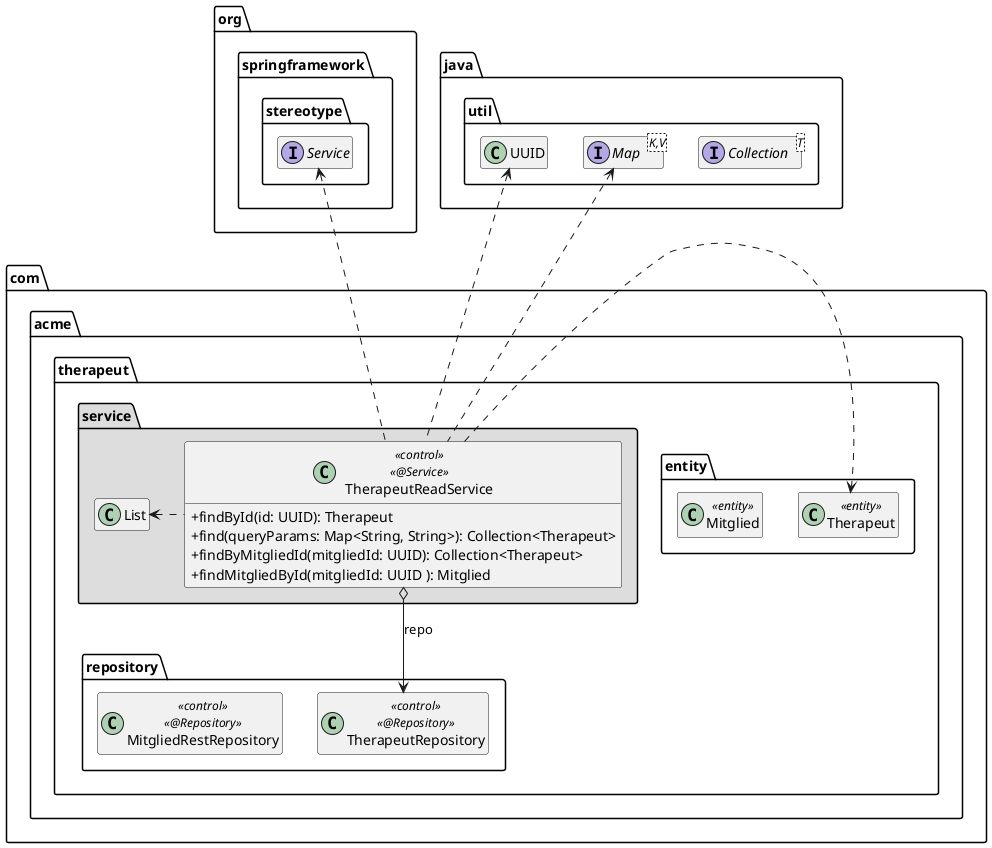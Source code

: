 @startuml TherapeutReadService

skinparam classAttributeIconSize 0

package org.springframework.stereotype {
    interface Service
}

package java.util {
    interface Collection<T>
    interface Map<K,V>
    class UUID

    UUID .left[hidden].> Service
}

package com.acme.therapeut {
    package entity {
        class Therapeut << entity >>
        class Mitglied << entity >>


        Therapeut .up[hidden].> Collection
    }

    package repository {
        class TherapeutRepository << control >> << @Repository >>
        class MitgliedRestRepository << control >> << @Repository >>
    }

    package service #DDDDDD {
        class TherapeutReadService << control >> << @Service >> {
            + findById(id: UUID): Therapeut
            + find(queryParams: Map<String, String>): Collection<Therapeut>
            + findByMitgliedId(mitgliedId: UUID): Collection<Therapeut>
            + findMitgliedById(mitgliedId: UUID ): Mitglied
        }

        TherapeutReadService o--> TherapeutRepository : repo
        TherapeutReadService .right.> Therapeut
        TherapeutReadService .up.> Service
        TherapeutReadService .up.> UUID
        TherapeutReadService .up> List
        TherapeutReadService .up.> Map
    }
}

hide empty members

@enduml
